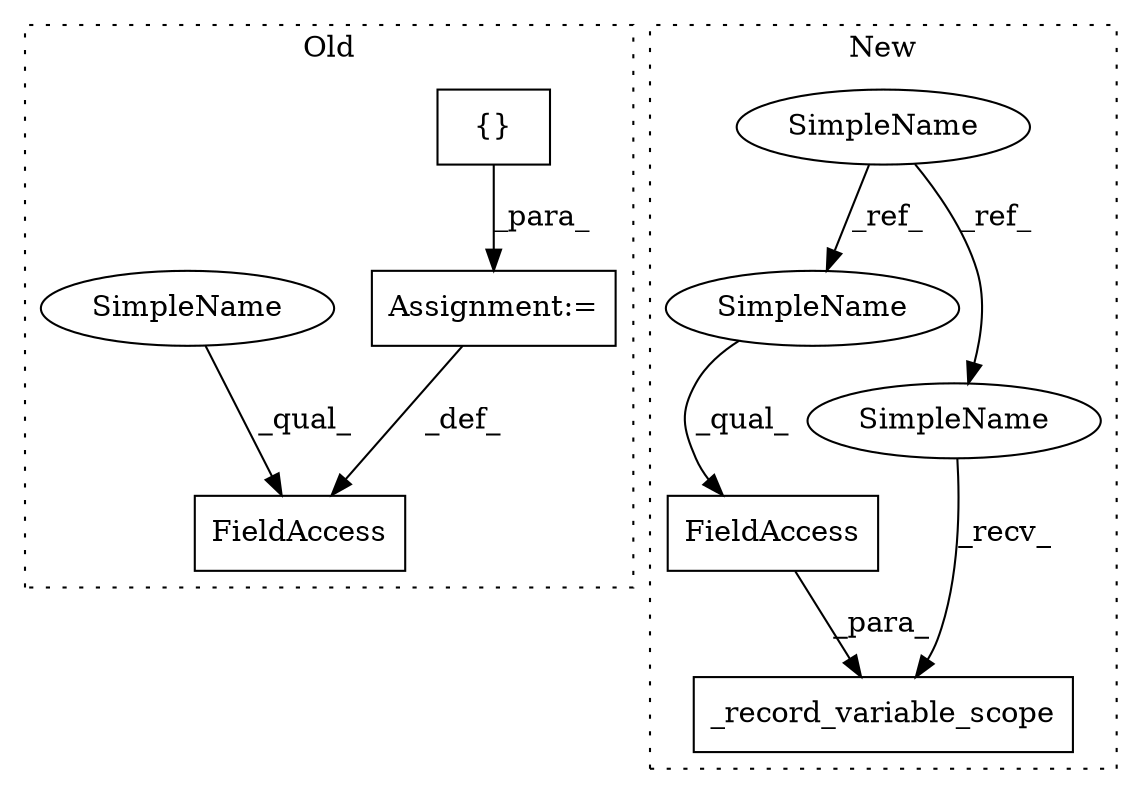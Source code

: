 digraph G {
subgraph cluster0 {
1 [label="{}" a="4" s="49108" l="2" shape="box"];
4 [label="FieldAccess" a="22" s="50040" l="14" shape="box"];
6 [label="Assignment:=" a="7" s="49098" l="1" shape="box"];
9 [label="SimpleName" a="42" s="50040" l="4" shape="ellipse"];
label = "Old";
style="dotted";
}
subgraph cluster1 {
2 [label="_record_variable_scope" a="32" s="50132,50164" l="23,1" shape="box"];
3 [label="FieldAccess" a="22" s="50155" l="9" shape="box"];
5 [label="SimpleName" a="42" s="48412" l="4" shape="ellipse"];
7 [label="SimpleName" a="42" s="50155" l="4" shape="ellipse"];
8 [label="SimpleName" a="42" s="50127" l="4" shape="ellipse"];
label = "New";
style="dotted";
}
1 -> 6 [label="_para_"];
3 -> 2 [label="_para_"];
5 -> 7 [label="_ref_"];
5 -> 8 [label="_ref_"];
6 -> 4 [label="_def_"];
7 -> 3 [label="_qual_"];
8 -> 2 [label="_recv_"];
9 -> 4 [label="_qual_"];
}